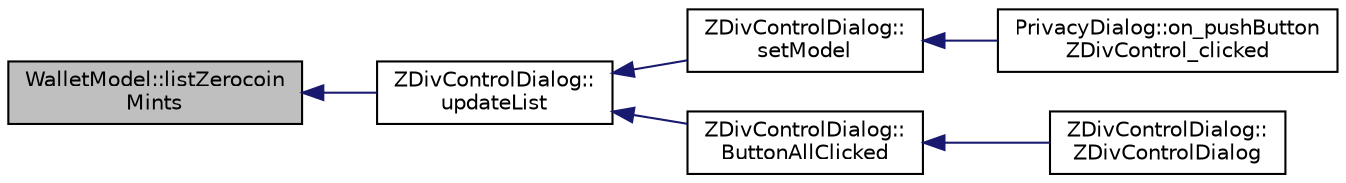 digraph "WalletModel::listZerocoinMints"
{
  edge [fontname="Helvetica",fontsize="10",labelfontname="Helvetica",labelfontsize="10"];
  node [fontname="Helvetica",fontsize="10",shape=record];
  rankdir="LR";
  Node1058 [label="WalletModel::listZerocoin\lMints",height=0.2,width=0.4,color="black", fillcolor="grey75", style="filled", fontcolor="black"];
  Node1058 -> Node1059 [dir="back",color="midnightblue",fontsize="10",style="solid",fontname="Helvetica"];
  Node1059 [label="ZDivControlDialog::\lupdateList",height=0.2,width=0.4,color="black", fillcolor="white", style="filled",URL="$class_z_div_control_dialog.html#af31333e9a73a658c6fb164b40dd958e6"];
  Node1059 -> Node1060 [dir="back",color="midnightblue",fontsize="10",style="solid",fontname="Helvetica"];
  Node1060 [label="ZDivControlDialog::\lsetModel",height=0.2,width=0.4,color="black", fillcolor="white", style="filled",URL="$class_z_div_control_dialog.html#a4ab4c00c0dbba743cbaaacc4f229cfa2"];
  Node1060 -> Node1061 [dir="back",color="midnightblue",fontsize="10",style="solid",fontname="Helvetica"];
  Node1061 [label="PrivacyDialog::on_pushButton\lZDivControl_clicked",height=0.2,width=0.4,color="black", fillcolor="white", style="filled",URL="$class_privacy_dialog.html#a5b91f0ad49402663e5261110eb977163"];
  Node1059 -> Node1062 [dir="back",color="midnightblue",fontsize="10",style="solid",fontname="Helvetica"];
  Node1062 [label="ZDivControlDialog::\lButtonAllClicked",height=0.2,width=0.4,color="black", fillcolor="white", style="filled",URL="$class_z_div_control_dialog.html#aaa5503647cedd55007b4ca106ed1527a"];
  Node1062 -> Node1063 [dir="back",color="midnightblue",fontsize="10",style="solid",fontname="Helvetica"];
  Node1063 [label="ZDivControlDialog::\lZDivControlDialog",height=0.2,width=0.4,color="black", fillcolor="white", style="filled",URL="$class_z_div_control_dialog.html#af899a7ecc19c29ea591ee32b6acbd952"];
}
